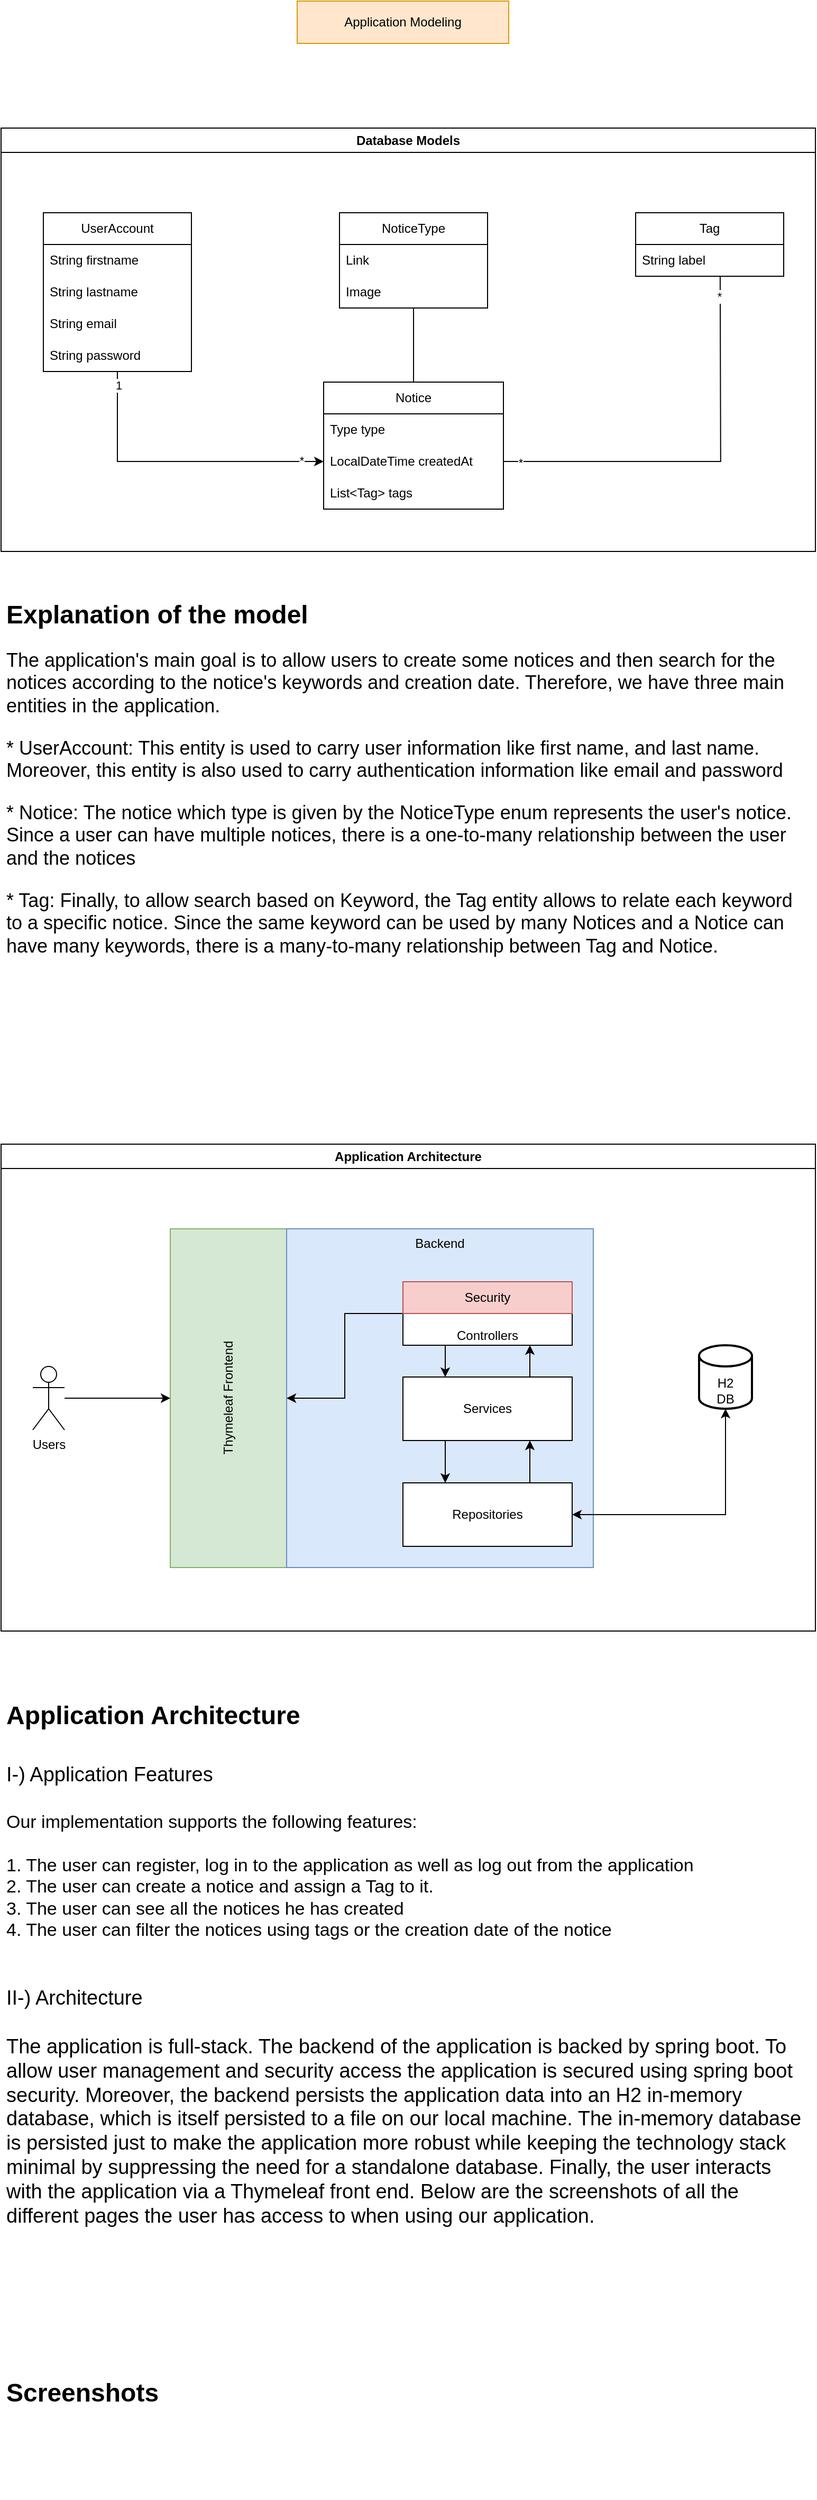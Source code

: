 <mxfile version="23.1.5" type="device">
  <diagram name="Page-1" id="gCnUD7mEYQ_j2FZaFz3H">
    <mxGraphModel dx="1434" dy="786" grid="1" gridSize="10" guides="1" tooltips="1" connect="1" arrows="1" fold="1" page="1" pageScale="1" pageWidth="850" pageHeight="1100" math="0" shadow="0">
      <root>
        <mxCell id="0" />
        <mxCell id="1" parent="0" />
        <mxCell id="tbruQ5mkqh9V9yy03NBL-2" value="Application Modeling" style="rounded=0;whiteSpace=wrap;html=1;fillColor=#ffe6cc;strokeColor=#d79b00;" vertex="1" parent="1">
          <mxGeometry x="320" y="40" width="200" height="40" as="geometry" />
        </mxCell>
        <mxCell id="tbruQ5mkqh9V9yy03NBL-4" value="Database Models" style="swimlane;whiteSpace=wrap;html=1;" vertex="1" parent="1">
          <mxGeometry x="40" y="160" width="770" height="400" as="geometry" />
        </mxCell>
        <mxCell id="tbruQ5mkqh9V9yy03NBL-31" style="edgeStyle=orthogonalEdgeStyle;rounded=0;orthogonalLoop=1;jettySize=auto;html=1;entryX=0;entryY=0.5;entryDx=0;entryDy=0;" edge="1" parent="tbruQ5mkqh9V9yy03NBL-4" source="tbruQ5mkqh9V9yy03NBL-5" target="tbruQ5mkqh9V9yy03NBL-29">
          <mxGeometry relative="1" as="geometry" />
        </mxCell>
        <mxCell id="tbruQ5mkqh9V9yy03NBL-32" value="1" style="edgeLabel;html=1;align=center;verticalAlign=middle;resizable=0;points=[];" vertex="1" connectable="0" parent="tbruQ5mkqh9V9yy03NBL-31">
          <mxGeometry x="-0.907" y="1" relative="1" as="geometry">
            <mxPoint as="offset" />
          </mxGeometry>
        </mxCell>
        <mxCell id="tbruQ5mkqh9V9yy03NBL-33" value="*" style="edgeLabel;html=1;align=center;verticalAlign=middle;resizable=0;points=[];" vertex="1" connectable="0" parent="tbruQ5mkqh9V9yy03NBL-31">
          <mxGeometry x="0.85" y="1" relative="1" as="geometry">
            <mxPoint as="offset" />
          </mxGeometry>
        </mxCell>
        <mxCell id="tbruQ5mkqh9V9yy03NBL-5" value="UserAccount" style="swimlane;fontStyle=0;childLayout=stackLayout;horizontal=1;startSize=30;horizontalStack=0;resizeParent=1;resizeParentMax=0;resizeLast=0;collapsible=1;marginBottom=0;whiteSpace=wrap;html=1;" vertex="1" parent="tbruQ5mkqh9V9yy03NBL-4">
          <mxGeometry x="40" y="80" width="140" height="150" as="geometry" />
        </mxCell>
        <mxCell id="tbruQ5mkqh9V9yy03NBL-8" value="String firstname" style="text;strokeColor=none;fillColor=none;align=left;verticalAlign=middle;spacingLeft=4;spacingRight=4;overflow=hidden;points=[[0,0.5],[1,0.5]];portConstraint=eastwest;rotatable=0;whiteSpace=wrap;html=1;" vertex="1" parent="tbruQ5mkqh9V9yy03NBL-5">
          <mxGeometry y="30" width="140" height="30" as="geometry" />
        </mxCell>
        <mxCell id="tbruQ5mkqh9V9yy03NBL-18" value="String lastname" style="text;strokeColor=none;fillColor=none;align=left;verticalAlign=middle;spacingLeft=4;spacingRight=4;overflow=hidden;points=[[0,0.5],[1,0.5]];portConstraint=eastwest;rotatable=0;whiteSpace=wrap;html=1;" vertex="1" parent="tbruQ5mkqh9V9yy03NBL-5">
          <mxGeometry y="60" width="140" height="30" as="geometry" />
        </mxCell>
        <mxCell id="tbruQ5mkqh9V9yy03NBL-19" value="String email" style="text;strokeColor=none;fillColor=none;align=left;verticalAlign=middle;spacingLeft=4;spacingRight=4;overflow=hidden;points=[[0,0.5],[1,0.5]];portConstraint=eastwest;rotatable=0;whiteSpace=wrap;html=1;" vertex="1" parent="tbruQ5mkqh9V9yy03NBL-5">
          <mxGeometry y="90" width="140" height="30" as="geometry" />
        </mxCell>
        <mxCell id="tbruQ5mkqh9V9yy03NBL-20" value="String password" style="text;strokeColor=none;fillColor=none;align=left;verticalAlign=middle;spacingLeft=4;spacingRight=4;overflow=hidden;points=[[0,0.5],[1,0.5]];portConstraint=eastwest;rotatable=0;whiteSpace=wrap;html=1;" vertex="1" parent="tbruQ5mkqh9V9yy03NBL-5">
          <mxGeometry y="120" width="140" height="30" as="geometry" />
        </mxCell>
        <mxCell id="tbruQ5mkqh9V9yy03NBL-9" value="Notice" style="swimlane;fontStyle=0;childLayout=stackLayout;horizontal=1;startSize=30;horizontalStack=0;resizeParent=1;resizeParentMax=0;resizeLast=0;collapsible=1;marginBottom=0;whiteSpace=wrap;html=1;" vertex="1" parent="tbruQ5mkqh9V9yy03NBL-4">
          <mxGeometry x="305" y="240" width="170" height="120" as="geometry" />
        </mxCell>
        <mxCell id="tbruQ5mkqh9V9yy03NBL-12" value="Type type" style="text;strokeColor=none;fillColor=none;align=left;verticalAlign=middle;spacingLeft=4;spacingRight=4;overflow=hidden;points=[[0,0.5],[1,0.5]];portConstraint=eastwest;rotatable=0;whiteSpace=wrap;html=1;" vertex="1" parent="tbruQ5mkqh9V9yy03NBL-9">
          <mxGeometry y="30" width="170" height="30" as="geometry" />
        </mxCell>
        <mxCell id="tbruQ5mkqh9V9yy03NBL-29" value="LocalDateTime createdAt" style="text;strokeColor=none;fillColor=none;align=left;verticalAlign=middle;spacingLeft=4;spacingRight=4;overflow=hidden;points=[[0,0.5],[1,0.5]];portConstraint=eastwest;rotatable=0;whiteSpace=wrap;html=1;" vertex="1" parent="tbruQ5mkqh9V9yy03NBL-9">
          <mxGeometry y="60" width="170" height="30" as="geometry" />
        </mxCell>
        <mxCell id="tbruQ5mkqh9V9yy03NBL-30" value="List&amp;lt;Tag&amp;gt; tags" style="text;strokeColor=none;fillColor=none;align=left;verticalAlign=middle;spacingLeft=4;spacingRight=4;overflow=hidden;points=[[0,0.5],[1,0.5]];portConstraint=eastwest;rotatable=0;whiteSpace=wrap;html=1;" vertex="1" parent="tbruQ5mkqh9V9yy03NBL-9">
          <mxGeometry y="90" width="170" height="30" as="geometry" />
        </mxCell>
        <mxCell id="tbruQ5mkqh9V9yy03NBL-14" value="Tag" style="swimlane;fontStyle=0;childLayout=stackLayout;horizontal=1;startSize=30;horizontalStack=0;resizeParent=1;resizeParentMax=0;resizeLast=0;collapsible=1;marginBottom=0;whiteSpace=wrap;html=1;" vertex="1" parent="tbruQ5mkqh9V9yy03NBL-4">
          <mxGeometry x="600" y="80" width="140" height="60" as="geometry" />
        </mxCell>
        <mxCell id="tbruQ5mkqh9V9yy03NBL-37" value="String label" style="text;strokeColor=none;fillColor=none;align=left;verticalAlign=middle;spacingLeft=4;spacingRight=4;overflow=hidden;points=[[0,0.5],[1,0.5]];portConstraint=eastwest;rotatable=0;whiteSpace=wrap;html=1;" vertex="1" parent="tbruQ5mkqh9V9yy03NBL-14">
          <mxGeometry y="30" width="140" height="30" as="geometry" />
        </mxCell>
        <mxCell id="tbruQ5mkqh9V9yy03NBL-26" style="edgeStyle=orthogonalEdgeStyle;rounded=0;orthogonalLoop=1;jettySize=auto;html=1;entryX=0.5;entryY=0;entryDx=0;entryDy=0;endArrow=none;endFill=0;" edge="1" parent="tbruQ5mkqh9V9yy03NBL-4" source="tbruQ5mkqh9V9yy03NBL-21" target="tbruQ5mkqh9V9yy03NBL-9">
          <mxGeometry relative="1" as="geometry" />
        </mxCell>
        <mxCell id="tbruQ5mkqh9V9yy03NBL-21" value="NoticeType" style="swimlane;fontStyle=0;childLayout=stackLayout;horizontal=1;startSize=30;horizontalStack=0;resizeParent=1;resizeParentMax=0;resizeLast=0;collapsible=1;marginBottom=0;whiteSpace=wrap;html=1;" vertex="1" parent="tbruQ5mkqh9V9yy03NBL-4">
          <mxGeometry x="320" y="80" width="140" height="90" as="geometry" />
        </mxCell>
        <mxCell id="tbruQ5mkqh9V9yy03NBL-22" value="Link" style="text;strokeColor=none;fillColor=none;align=left;verticalAlign=middle;spacingLeft=4;spacingRight=4;overflow=hidden;points=[[0,0.5],[1,0.5]];portConstraint=eastwest;rotatable=0;whiteSpace=wrap;html=1;" vertex="1" parent="tbruQ5mkqh9V9yy03NBL-21">
          <mxGeometry y="30" width="140" height="30" as="geometry" />
        </mxCell>
        <mxCell id="tbruQ5mkqh9V9yy03NBL-23" value="Image" style="text;strokeColor=none;fillColor=none;align=left;verticalAlign=middle;spacingLeft=4;spacingRight=4;overflow=hidden;points=[[0,0.5],[1,0.5]];portConstraint=eastwest;rotatable=0;whiteSpace=wrap;html=1;" vertex="1" parent="tbruQ5mkqh9V9yy03NBL-21">
          <mxGeometry y="60" width="140" height="30" as="geometry" />
        </mxCell>
        <mxCell id="tbruQ5mkqh9V9yy03NBL-34" style="edgeStyle=orthogonalEdgeStyle;rounded=0;orthogonalLoop=1;jettySize=auto;html=1;entryX=0.571;entryY=1;entryDx=0;entryDy=0;entryPerimeter=0;exitX=1;exitY=0.5;exitDx=0;exitDy=0;endArrow=none;endFill=0;" edge="1" parent="tbruQ5mkqh9V9yy03NBL-4" source="tbruQ5mkqh9V9yy03NBL-29">
          <mxGeometry relative="1" as="geometry">
            <mxPoint x="679.94" y="140" as="targetPoint" />
          </mxGeometry>
        </mxCell>
        <mxCell id="tbruQ5mkqh9V9yy03NBL-35" value="*" style="edgeLabel;html=1;align=center;verticalAlign=middle;resizable=0;points=[];" vertex="1" connectable="0" parent="tbruQ5mkqh9V9yy03NBL-34">
          <mxGeometry x="0.9" y="1" relative="1" as="geometry">
            <mxPoint as="offset" />
          </mxGeometry>
        </mxCell>
        <mxCell id="tbruQ5mkqh9V9yy03NBL-36" value="*" style="edgeLabel;html=1;align=center;verticalAlign=middle;resizable=0;points=[];" vertex="1" connectable="0" parent="tbruQ5mkqh9V9yy03NBL-34">
          <mxGeometry x="-0.919" y="-1" relative="1" as="geometry">
            <mxPoint as="offset" />
          </mxGeometry>
        </mxCell>
        <mxCell id="tbruQ5mkqh9V9yy03NBL-38" value="&lt;h1&gt;Explanation of the model&lt;/h1&gt;&lt;p style=&quot;font-size: 18px;&quot;&gt;&lt;font style=&quot;font-size: 18px;&quot;&gt;The application&#39;s main goal is to allow users to create some notices and then search for the notices according to the notice&#39;s keywords and creation date. Therefore, we have three main entities in the application.&lt;/font&gt;&lt;/p&gt;&lt;p style=&quot;font-size: 18px;&quot;&gt;&lt;font style=&quot;font-size: 18px;&quot;&gt;* UserAccount: This entity is used to carry user information like first name, and last name. Moreover, this entity is also used to carry authentication information like email and password&lt;/font&gt;&lt;/p&gt;&lt;p style=&quot;font-size: 18px;&quot;&gt;&lt;font style=&quot;font-size: 18px;&quot;&gt;* Notice: The notice which type is given by the NoticeType enum represents the user&#39;s notice. Since a user can have multiple notices, there is a one-to-many relationship between the user and the notices&lt;/font&gt;&lt;/p&gt;&lt;p style=&quot;font-size: 18px;&quot;&gt;&lt;font style=&quot;font-size: 18px;&quot;&gt;* Tag: Finally, to allow search based on Keyword, the Tag entity allows to relate each keyword to a specific notice. Since the same keyword can be used by many Notices and a Notice can have many keywords, there is a many-to-many relationship between Tag and Notice.&lt;/font&gt;&lt;/p&gt;&lt;p&gt;&lt;br&gt;&lt;/p&gt;" style="text;html=1;spacing=5;spacingTop=-20;whiteSpace=wrap;overflow=hidden;rounded=0;" vertex="1" parent="1">
          <mxGeometry x="40" y="600" width="760" height="370" as="geometry" />
        </mxCell>
        <mxCell id="tbruQ5mkqh9V9yy03NBL-39" value="Application Architecture" style="swimlane;whiteSpace=wrap;html=1;" vertex="1" parent="1">
          <mxGeometry x="40" y="1120" width="770" height="460" as="geometry" />
        </mxCell>
        <mxCell id="tbruQ5mkqh9V9yy03NBL-40" value="H2&lt;br&gt;DB" style="strokeWidth=2;html=1;shape=mxgraph.flowchart.database;whiteSpace=wrap;verticalAlign=bottom;" vertex="1" parent="tbruQ5mkqh9V9yy03NBL-39">
          <mxGeometry x="660" y="190" width="50" height="60" as="geometry" />
        </mxCell>
        <mxCell id="tbruQ5mkqh9V9yy03NBL-41" value="" style="rounded=0;whiteSpace=wrap;html=1;" vertex="1" parent="tbruQ5mkqh9V9yy03NBL-39">
          <mxGeometry x="160" y="80" width="400" height="320" as="geometry" />
        </mxCell>
        <mxCell id="tbruQ5mkqh9V9yy03NBL-42" value="" style="rounded=0;whiteSpace=wrap;html=1;fillColor=#d5e8d4;strokeColor=#82b366;" vertex="1" parent="tbruQ5mkqh9V9yy03NBL-39">
          <mxGeometry x="160" y="80" width="110" height="320" as="geometry" />
        </mxCell>
        <mxCell id="tbruQ5mkqh9V9yy03NBL-43" value="Thymeleaf Frontend" style="text;html=1;align=center;verticalAlign=middle;whiteSpace=wrap;rounded=0;rotation=-90;" vertex="1" parent="tbruQ5mkqh9V9yy03NBL-39">
          <mxGeometry x="137.5" y="225" width="155" height="30" as="geometry" />
        </mxCell>
        <mxCell id="tbruQ5mkqh9V9yy03NBL-44" value="Backend" style="rounded=0;whiteSpace=wrap;html=1;fillColor=#dae8fc;strokeColor=#6c8ebf;verticalAlign=top;" vertex="1" parent="tbruQ5mkqh9V9yy03NBL-39">
          <mxGeometry x="270" y="80" width="290" height="320" as="geometry" />
        </mxCell>
        <mxCell id="tbruQ5mkqh9V9yy03NBL-47" style="edgeStyle=orthogonalEdgeStyle;rounded=0;orthogonalLoop=1;jettySize=auto;html=1;entryX=1;entryY=0.5;entryDx=0;entryDy=0;" edge="1" parent="tbruQ5mkqh9V9yy03NBL-39" source="tbruQ5mkqh9V9yy03NBL-45" target="tbruQ5mkqh9V9yy03NBL-42">
          <mxGeometry relative="1" as="geometry" />
        </mxCell>
        <mxCell id="tbruQ5mkqh9V9yy03NBL-61" style="edgeStyle=orthogonalEdgeStyle;rounded=0;orthogonalLoop=1;jettySize=auto;html=1;exitX=0.25;exitY=1;exitDx=0;exitDy=0;entryX=0.25;entryY=0;entryDx=0;entryDy=0;" edge="1" parent="tbruQ5mkqh9V9yy03NBL-39" source="tbruQ5mkqh9V9yy03NBL-45" target="tbruQ5mkqh9V9yy03NBL-46">
          <mxGeometry relative="1" as="geometry" />
        </mxCell>
        <mxCell id="tbruQ5mkqh9V9yy03NBL-45" value="Controllers" style="rounded=0;whiteSpace=wrap;html=1;verticalAlign=bottom;" vertex="1" parent="tbruQ5mkqh9V9yy03NBL-39">
          <mxGeometry x="380" y="130" width="160" height="60" as="geometry" />
        </mxCell>
        <mxCell id="tbruQ5mkqh9V9yy03NBL-62" style="edgeStyle=orthogonalEdgeStyle;rounded=0;orthogonalLoop=1;jettySize=auto;html=1;exitX=0.25;exitY=1;exitDx=0;exitDy=0;entryX=0.25;entryY=0;entryDx=0;entryDy=0;" edge="1" parent="tbruQ5mkqh9V9yy03NBL-39" source="tbruQ5mkqh9V9yy03NBL-46" target="tbruQ5mkqh9V9yy03NBL-57">
          <mxGeometry relative="1" as="geometry" />
        </mxCell>
        <mxCell id="tbruQ5mkqh9V9yy03NBL-64" style="edgeStyle=orthogonalEdgeStyle;rounded=0;orthogonalLoop=1;jettySize=auto;html=1;exitX=0.75;exitY=0;exitDx=0;exitDy=0;entryX=0.75;entryY=1;entryDx=0;entryDy=0;" edge="1" parent="tbruQ5mkqh9V9yy03NBL-39" source="tbruQ5mkqh9V9yy03NBL-46" target="tbruQ5mkqh9V9yy03NBL-45">
          <mxGeometry relative="1" as="geometry" />
        </mxCell>
        <mxCell id="tbruQ5mkqh9V9yy03NBL-46" value="Services" style="rounded=0;whiteSpace=wrap;html=1;" vertex="1" parent="tbruQ5mkqh9V9yy03NBL-39">
          <mxGeometry x="380" y="220" width="160" height="60" as="geometry" />
        </mxCell>
        <mxCell id="tbruQ5mkqh9V9yy03NBL-63" style="edgeStyle=orthogonalEdgeStyle;rounded=0;orthogonalLoop=1;jettySize=auto;html=1;exitX=0.75;exitY=0;exitDx=0;exitDy=0;entryX=0.75;entryY=1;entryDx=0;entryDy=0;" edge="1" parent="tbruQ5mkqh9V9yy03NBL-39" source="tbruQ5mkqh9V9yy03NBL-57" target="tbruQ5mkqh9V9yy03NBL-46">
          <mxGeometry relative="1" as="geometry" />
        </mxCell>
        <mxCell id="tbruQ5mkqh9V9yy03NBL-57" value="Repositories" style="rounded=0;whiteSpace=wrap;html=1;" vertex="1" parent="tbruQ5mkqh9V9yy03NBL-39">
          <mxGeometry x="380" y="320" width="160" height="60" as="geometry" />
        </mxCell>
        <mxCell id="tbruQ5mkqh9V9yy03NBL-58" style="edgeStyle=orthogonalEdgeStyle;rounded=0;orthogonalLoop=1;jettySize=auto;html=1;entryX=0.5;entryY=1;entryDx=0;entryDy=0;entryPerimeter=0;startArrow=classic;startFill=1;" edge="1" parent="tbruQ5mkqh9V9yy03NBL-39" source="tbruQ5mkqh9V9yy03NBL-57" target="tbruQ5mkqh9V9yy03NBL-40">
          <mxGeometry relative="1" as="geometry" />
        </mxCell>
        <mxCell id="tbruQ5mkqh9V9yy03NBL-60" value="Security" style="rounded=0;whiteSpace=wrap;html=1;fillColor=#f8cecc;strokeColor=#b85450;" vertex="1" parent="tbruQ5mkqh9V9yy03NBL-39">
          <mxGeometry x="380" y="130" width="160" height="30" as="geometry" />
        </mxCell>
        <mxCell id="tbruQ5mkqh9V9yy03NBL-67" style="edgeStyle=orthogonalEdgeStyle;rounded=0;orthogonalLoop=1;jettySize=auto;html=1;entryX=0;entryY=0.5;entryDx=0;entryDy=0;" edge="1" parent="tbruQ5mkqh9V9yy03NBL-39" source="tbruQ5mkqh9V9yy03NBL-66" target="tbruQ5mkqh9V9yy03NBL-42">
          <mxGeometry relative="1" as="geometry" />
        </mxCell>
        <mxCell id="tbruQ5mkqh9V9yy03NBL-66" value="Users" style="shape=umlActor;verticalLabelPosition=bottom;verticalAlign=top;html=1;outlineConnect=0;" vertex="1" parent="tbruQ5mkqh9V9yy03NBL-39">
          <mxGeometry x="30" y="210" width="30" height="60" as="geometry" />
        </mxCell>
        <mxCell id="tbruQ5mkqh9V9yy03NBL-68" value="&lt;h1&gt;Application Architecture&lt;/h1&gt;&lt;div&gt;&lt;br&gt;&lt;/div&gt;&lt;div style=&quot;font-size: 19px;&quot;&gt;&lt;font style=&quot;font-size: 19px;&quot;&gt;I-) Application Features&lt;/font&gt;&lt;/div&gt;&lt;div style=&quot;font-size: 19px;&quot;&gt;&lt;br&gt;&lt;/div&gt;&lt;div style=&quot;font-size: 17px;&quot;&gt;&lt;font style=&quot;font-size: 17px;&quot;&gt;Our implementation supports the following features:&amp;nbsp;&lt;/font&gt;&lt;/div&gt;&lt;div style=&quot;font-size: 17px;&quot;&gt;&lt;font style=&quot;font-size: 17px;&quot;&gt;&lt;br&gt;&lt;/font&gt;&lt;/div&gt;&lt;div style=&quot;font-size: 17px;&quot;&gt;&lt;font style=&quot;font-size: 17px;&quot;&gt;1. The user can register, log in to the application as well as log out from the application&lt;/font&gt;&lt;/div&gt;&lt;div style=&quot;font-size: 17px;&quot;&gt;&lt;font style=&quot;font-size: 17px;&quot;&gt;2. The user can create a notice and assign a Tag to it.&lt;/font&gt;&lt;/div&gt;&lt;div style=&quot;font-size: 17px;&quot;&gt;&lt;font style=&quot;font-size: 17px;&quot;&gt;3. The user can see all the notices he has created&lt;/font&gt;&lt;/div&gt;&lt;div style=&quot;font-size: 17px;&quot;&gt;&lt;font style=&quot;font-size: 17px;&quot;&gt;4. The user can filter the notices using tags or the creation date of the notice&lt;/font&gt;&lt;/div&gt;&lt;div&gt;&lt;br&gt;&lt;/div&gt;&lt;div&gt;&lt;br&gt;&lt;/div&gt;&lt;div&gt;&lt;br&gt;&lt;/div&gt;&lt;div&gt;&lt;div style=&quot;border-color: var(--border-color); font-size: 19px;&quot;&gt;&lt;font style=&quot;border-color: var(--border-color);&quot;&gt;II-) Architecture&lt;/font&gt;&lt;/div&gt;&lt;div style=&quot;border-color: var(--border-color); font-size: 19px;&quot;&gt;&lt;br&gt;&lt;/div&gt;&lt;div style=&quot;border-color: var(--border-color); font-size: 19px;&quot;&gt;The application is full-stack. The backend of the application is backed by spring boot. To allow user management and security access the application is secured using spring boot security. Moreover, the backend persists the application data into an H2 in-memory database, which is itself persisted to a file on our local machine. The in-memory database is persisted just to make the application more robust while keeping the technology stack minimal by suppressing the need for a standalone database. Finally, the user interacts with the application via a Thymeleaf front end. Below are the screenshots of all the different pages the user has access to when using our application.&amp;nbsp;&lt;/div&gt;&lt;div style=&quot;border-color: var(--border-color); font-size: 19px;&quot;&gt;&lt;br style=&quot;border-color: var(--border-color);&quot;&gt;&lt;/div&gt;&lt;/div&gt;" style="text;html=1;spacing=5;spacingTop=-20;whiteSpace=wrap;overflow=hidden;rounded=0;" vertex="1" parent="1">
          <mxGeometry x="40" y="1640" width="760" height="540" as="geometry" />
        </mxCell>
        <mxCell id="tbruQ5mkqh9V9yy03NBL-69" value="&lt;h1&gt;Screenshots&lt;/h1&gt;" style="text;html=1;spacing=5;spacingTop=-20;whiteSpace=wrap;overflow=hidden;rounded=0;" vertex="1" parent="1">
          <mxGeometry x="40" y="2280" width="760" height="120" as="geometry" />
        </mxCell>
      </root>
    </mxGraphModel>
  </diagram>
</mxfile>
